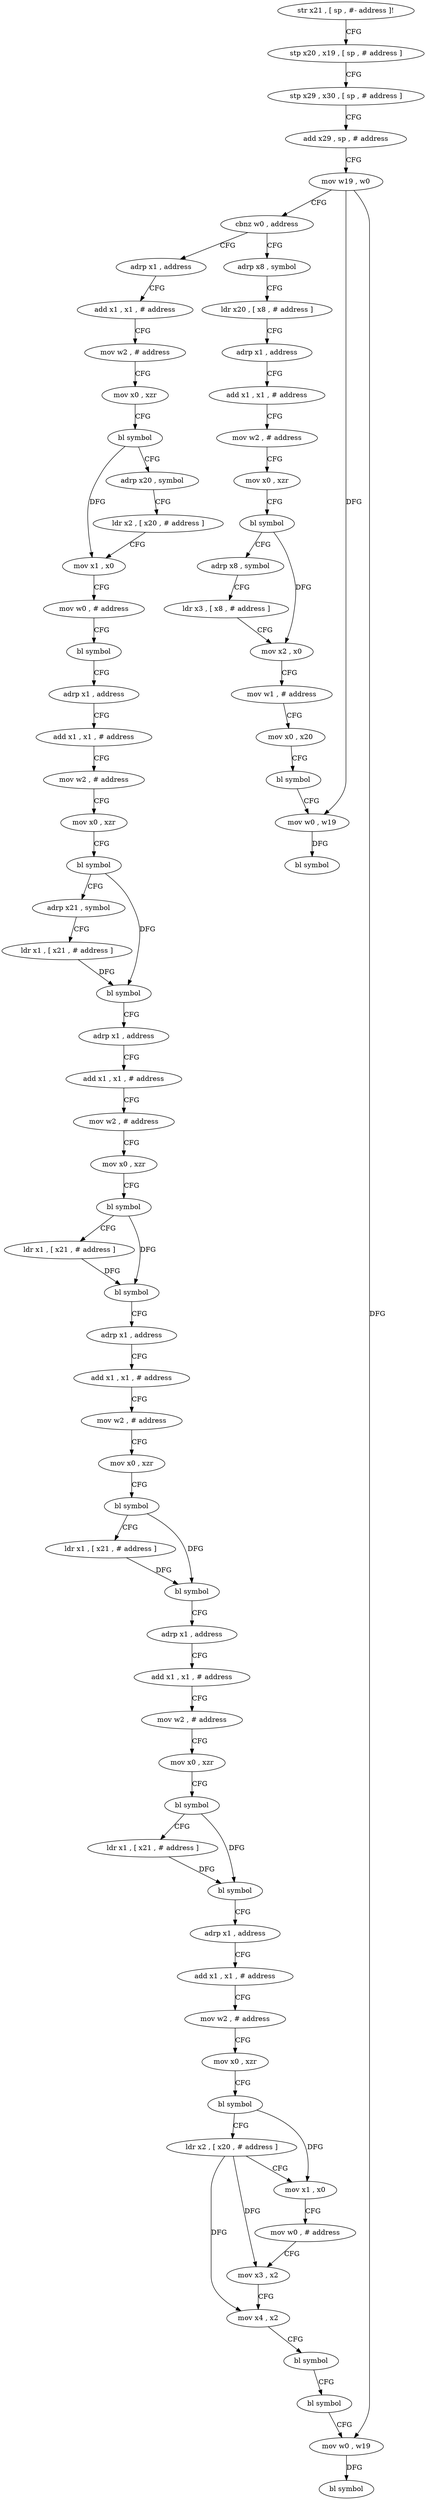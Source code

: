 digraph "func" {
"4199468" [label = "str x21 , [ sp , #- address ]!" ]
"4199472" [label = "stp x20 , x19 , [ sp , # address ]" ]
"4199476" [label = "stp x29 , x30 , [ sp , # address ]" ]
"4199480" [label = "add x29 , sp , # address" ]
"4199484" [label = "mov w19 , w0" ]
"4199488" [label = "cbnz w0 , address" ]
"4199704" [label = "adrp x8 , symbol" ]
"4199492" [label = "adrp x1 , address" ]
"4199708" [label = "ldr x20 , [ x8 , # address ]" ]
"4199712" [label = "adrp x1 , address" ]
"4199716" [label = "add x1 , x1 , # address" ]
"4199720" [label = "mov w2 , # address" ]
"4199724" [label = "mov x0 , xzr" ]
"4199728" [label = "bl symbol" ]
"4199732" [label = "adrp x8 , symbol" ]
"4199736" [label = "ldr x3 , [ x8 , # address ]" ]
"4199740" [label = "mov x2 , x0" ]
"4199744" [label = "mov w1 , # address" ]
"4199748" [label = "mov x0 , x20" ]
"4199752" [label = "bl symbol" ]
"4199756" [label = "mov w0 , w19" ]
"4199760" [label = "bl symbol" ]
"4199496" [label = "add x1 , x1 , # address" ]
"4199500" [label = "mov w2 , # address" ]
"4199504" [label = "mov x0 , xzr" ]
"4199508" [label = "bl symbol" ]
"4199512" [label = "adrp x20 , symbol" ]
"4199516" [label = "ldr x2 , [ x20 , # address ]" ]
"4199520" [label = "mov x1 , x0" ]
"4199524" [label = "mov w0 , # address" ]
"4199528" [label = "bl symbol" ]
"4199532" [label = "adrp x1 , address" ]
"4199536" [label = "add x1 , x1 , # address" ]
"4199540" [label = "mov w2 , # address" ]
"4199544" [label = "mov x0 , xzr" ]
"4199548" [label = "bl symbol" ]
"4199552" [label = "adrp x21 , symbol" ]
"4199556" [label = "ldr x1 , [ x21 , # address ]" ]
"4199560" [label = "bl symbol" ]
"4199564" [label = "adrp x1 , address" ]
"4199568" [label = "add x1 , x1 , # address" ]
"4199572" [label = "mov w2 , # address" ]
"4199576" [label = "mov x0 , xzr" ]
"4199580" [label = "bl symbol" ]
"4199584" [label = "ldr x1 , [ x21 , # address ]" ]
"4199588" [label = "bl symbol" ]
"4199592" [label = "adrp x1 , address" ]
"4199596" [label = "add x1 , x1 , # address" ]
"4199600" [label = "mov w2 , # address" ]
"4199604" [label = "mov x0 , xzr" ]
"4199608" [label = "bl symbol" ]
"4199612" [label = "ldr x1 , [ x21 , # address ]" ]
"4199616" [label = "bl symbol" ]
"4199620" [label = "adrp x1 , address" ]
"4199624" [label = "add x1 , x1 , # address" ]
"4199628" [label = "mov w2 , # address" ]
"4199632" [label = "mov x0 , xzr" ]
"4199636" [label = "bl symbol" ]
"4199640" [label = "ldr x1 , [ x21 , # address ]" ]
"4199644" [label = "bl symbol" ]
"4199648" [label = "adrp x1 , address" ]
"4199652" [label = "add x1 , x1 , # address" ]
"4199656" [label = "mov w2 , # address" ]
"4199660" [label = "mov x0 , xzr" ]
"4199664" [label = "bl symbol" ]
"4199668" [label = "ldr x2 , [ x20 , # address ]" ]
"4199672" [label = "mov x1 , x0" ]
"4199676" [label = "mov w0 , # address" ]
"4199680" [label = "mov x3 , x2" ]
"4199684" [label = "mov x4 , x2" ]
"4199688" [label = "bl symbol" ]
"4199692" [label = "bl symbol" ]
"4199696" [label = "mov w0 , w19" ]
"4199700" [label = "bl symbol" ]
"4199468" -> "4199472" [ label = "CFG" ]
"4199472" -> "4199476" [ label = "CFG" ]
"4199476" -> "4199480" [ label = "CFG" ]
"4199480" -> "4199484" [ label = "CFG" ]
"4199484" -> "4199488" [ label = "CFG" ]
"4199484" -> "4199756" [ label = "DFG" ]
"4199484" -> "4199696" [ label = "DFG" ]
"4199488" -> "4199704" [ label = "CFG" ]
"4199488" -> "4199492" [ label = "CFG" ]
"4199704" -> "4199708" [ label = "CFG" ]
"4199492" -> "4199496" [ label = "CFG" ]
"4199708" -> "4199712" [ label = "CFG" ]
"4199712" -> "4199716" [ label = "CFG" ]
"4199716" -> "4199720" [ label = "CFG" ]
"4199720" -> "4199724" [ label = "CFG" ]
"4199724" -> "4199728" [ label = "CFG" ]
"4199728" -> "4199732" [ label = "CFG" ]
"4199728" -> "4199740" [ label = "DFG" ]
"4199732" -> "4199736" [ label = "CFG" ]
"4199736" -> "4199740" [ label = "CFG" ]
"4199740" -> "4199744" [ label = "CFG" ]
"4199744" -> "4199748" [ label = "CFG" ]
"4199748" -> "4199752" [ label = "CFG" ]
"4199752" -> "4199756" [ label = "CFG" ]
"4199756" -> "4199760" [ label = "DFG" ]
"4199496" -> "4199500" [ label = "CFG" ]
"4199500" -> "4199504" [ label = "CFG" ]
"4199504" -> "4199508" [ label = "CFG" ]
"4199508" -> "4199512" [ label = "CFG" ]
"4199508" -> "4199520" [ label = "DFG" ]
"4199512" -> "4199516" [ label = "CFG" ]
"4199516" -> "4199520" [ label = "CFG" ]
"4199520" -> "4199524" [ label = "CFG" ]
"4199524" -> "4199528" [ label = "CFG" ]
"4199528" -> "4199532" [ label = "CFG" ]
"4199532" -> "4199536" [ label = "CFG" ]
"4199536" -> "4199540" [ label = "CFG" ]
"4199540" -> "4199544" [ label = "CFG" ]
"4199544" -> "4199548" [ label = "CFG" ]
"4199548" -> "4199552" [ label = "CFG" ]
"4199548" -> "4199560" [ label = "DFG" ]
"4199552" -> "4199556" [ label = "CFG" ]
"4199556" -> "4199560" [ label = "DFG" ]
"4199560" -> "4199564" [ label = "CFG" ]
"4199564" -> "4199568" [ label = "CFG" ]
"4199568" -> "4199572" [ label = "CFG" ]
"4199572" -> "4199576" [ label = "CFG" ]
"4199576" -> "4199580" [ label = "CFG" ]
"4199580" -> "4199584" [ label = "CFG" ]
"4199580" -> "4199588" [ label = "DFG" ]
"4199584" -> "4199588" [ label = "DFG" ]
"4199588" -> "4199592" [ label = "CFG" ]
"4199592" -> "4199596" [ label = "CFG" ]
"4199596" -> "4199600" [ label = "CFG" ]
"4199600" -> "4199604" [ label = "CFG" ]
"4199604" -> "4199608" [ label = "CFG" ]
"4199608" -> "4199612" [ label = "CFG" ]
"4199608" -> "4199616" [ label = "DFG" ]
"4199612" -> "4199616" [ label = "DFG" ]
"4199616" -> "4199620" [ label = "CFG" ]
"4199620" -> "4199624" [ label = "CFG" ]
"4199624" -> "4199628" [ label = "CFG" ]
"4199628" -> "4199632" [ label = "CFG" ]
"4199632" -> "4199636" [ label = "CFG" ]
"4199636" -> "4199640" [ label = "CFG" ]
"4199636" -> "4199644" [ label = "DFG" ]
"4199640" -> "4199644" [ label = "DFG" ]
"4199644" -> "4199648" [ label = "CFG" ]
"4199648" -> "4199652" [ label = "CFG" ]
"4199652" -> "4199656" [ label = "CFG" ]
"4199656" -> "4199660" [ label = "CFG" ]
"4199660" -> "4199664" [ label = "CFG" ]
"4199664" -> "4199668" [ label = "CFG" ]
"4199664" -> "4199672" [ label = "DFG" ]
"4199668" -> "4199672" [ label = "CFG" ]
"4199668" -> "4199680" [ label = "DFG" ]
"4199668" -> "4199684" [ label = "DFG" ]
"4199672" -> "4199676" [ label = "CFG" ]
"4199676" -> "4199680" [ label = "CFG" ]
"4199680" -> "4199684" [ label = "CFG" ]
"4199684" -> "4199688" [ label = "CFG" ]
"4199688" -> "4199692" [ label = "CFG" ]
"4199692" -> "4199696" [ label = "CFG" ]
"4199696" -> "4199700" [ label = "DFG" ]
}
